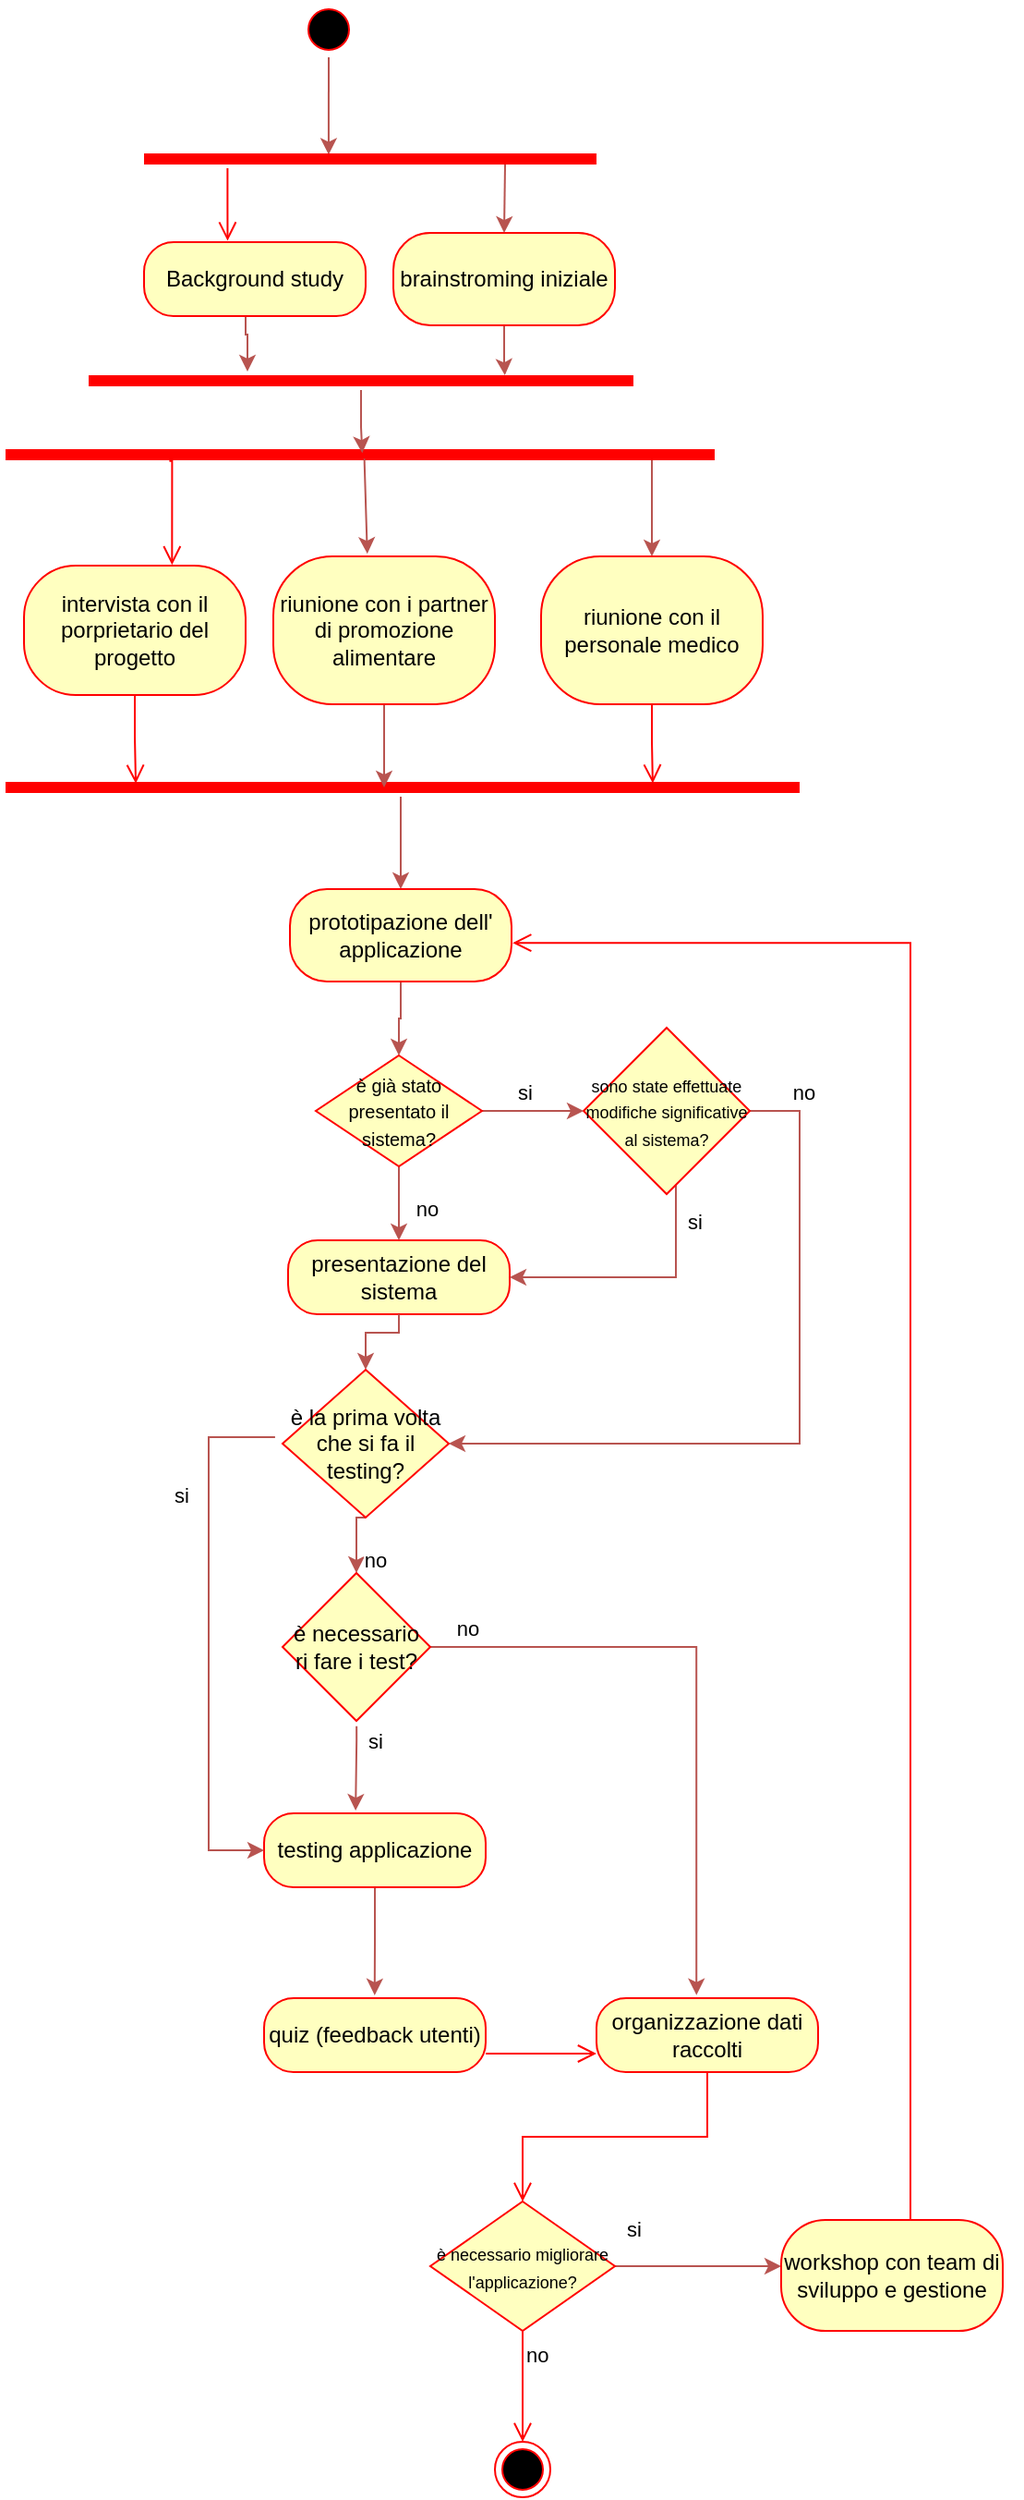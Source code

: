 <mxfile version="24.8.0">
  <diagram name="Pagina-1" id="WEDdbitrVK0wtf-hzy_Y">
    <mxGraphModel dx="2868" dy="1548" grid="1" gridSize="10" guides="1" tooltips="1" connect="1" arrows="1" fold="1" page="1" pageScale="1" pageWidth="827" pageHeight="1169" math="0" shadow="0">
      <root>
        <mxCell id="0" />
        <mxCell id="1" parent="0" />
        <mxCell id="pDNAQS96Y4eRlYrxa5AR-86" value="" style="edgeStyle=orthogonalEdgeStyle;rounded=0;orthogonalLoop=1;jettySize=auto;html=1;entryX=0.408;entryY=0.268;entryDx=0;entryDy=0;entryPerimeter=0;fillColor=#f8cecc;strokeColor=#b85450;" parent="1" source="6oTfmbWfJ7Sm30HUCNoA-2" target="pDNAQS96Y4eRlYrxa5AR-78" edge="1">
          <mxGeometry relative="1" as="geometry" />
        </mxCell>
        <mxCell id="6oTfmbWfJ7Sm30HUCNoA-2" value="" style="ellipse;html=1;shape=startState;fillColor=#000000;strokeColor=#ff0000;" parent="1" vertex="1">
          <mxGeometry x="420" width="30" height="30" as="geometry" />
        </mxCell>
        <mxCell id="pDNAQS96Y4eRlYrxa5AR-84" value="" style="edgeStyle=orthogonalEdgeStyle;rounded=0;orthogonalLoop=1;jettySize=auto;html=1;fillColor=#f8cecc;strokeColor=#b85450;" parent="1" source="6oTfmbWfJ7Sm30HUCNoA-4" target="pDNAQS96Y4eRlYrxa5AR-80" edge="1">
          <mxGeometry relative="1" as="geometry">
            <Array as="points">
              <mxPoint x="390" y="180" />
              <mxPoint x="391" y="180" />
            </Array>
          </mxGeometry>
        </mxCell>
        <mxCell id="6oTfmbWfJ7Sm30HUCNoA-4" value="Background study" style="rounded=1;whiteSpace=wrap;html=1;arcSize=40;fontColor=#000000;fillColor=#ffffc0;strokeColor=#ff0000;" parent="1" vertex="1">
          <mxGeometry x="335" y="130" width="120" height="40" as="geometry" />
        </mxCell>
        <mxCell id="pDNAQS96Y4eRlYrxa5AR-71" value="" style="edgeStyle=orthogonalEdgeStyle;rounded=0;orthogonalLoop=1;jettySize=auto;html=1;exitX=0.927;exitY=0.511;exitDx=0;exitDy=0;exitPerimeter=0;entryX=0.5;entryY=0;entryDx=0;entryDy=0;fillColor=#f8cecc;strokeColor=#b85450;" parent="1" source="6oTfmbWfJ7Sm30HUCNoA-6" target="pDNAQS96Y4eRlYrxa5AR-69" edge="1">
          <mxGeometry relative="1" as="geometry">
            <Array as="points">
              <mxPoint x="610" y="246" />
            </Array>
          </mxGeometry>
        </mxCell>
        <mxCell id="6oTfmbWfJ7Sm30HUCNoA-6" value="" style="shape=line;html=1;strokeWidth=6;strokeColor=#ff0000;" parent="1" vertex="1">
          <mxGeometry x="260" y="200" width="384" height="90" as="geometry" />
        </mxCell>
        <mxCell id="6oTfmbWfJ7Sm30HUCNoA-8" value="intervista con il porprietario del progetto" style="rounded=1;whiteSpace=wrap;html=1;arcSize=40;fontColor=#000000;fillColor=#ffffc0;strokeColor=#ff0000;" parent="1" vertex="1">
          <mxGeometry x="270" y="305" width="120" height="70" as="geometry" />
        </mxCell>
        <mxCell id="6oTfmbWfJ7Sm30HUCNoA-9" value="" style="edgeStyle=orthogonalEdgeStyle;html=1;verticalAlign=bottom;endArrow=open;endSize=8;strokeColor=#ff0000;rounded=0;entryX=0.164;entryY=0.287;entryDx=0;entryDy=0;entryPerimeter=0;" parent="1" source="6oTfmbWfJ7Sm30HUCNoA-8" target="6oTfmbWfJ7Sm30HUCNoA-16" edge="1">
          <mxGeometry relative="1" as="geometry">
            <mxPoint x="340" y="400" as="targetPoint" />
          </mxGeometry>
        </mxCell>
        <mxCell id="pDNAQS96Y4eRlYrxa5AR-85" value="" style="edgeStyle=orthogonalEdgeStyle;rounded=0;orthogonalLoop=1;jettySize=auto;html=1;fillColor=#f8cecc;strokeColor=#b85450;entryX=0.764;entryY=0.205;entryDx=0;entryDy=0;entryPerimeter=0;" parent="1" source="6oTfmbWfJ7Sm30HUCNoA-10" target="pDNAQS96Y4eRlYrxa5AR-80" edge="1">
          <mxGeometry relative="1" as="geometry">
            <Array as="points" />
          </mxGeometry>
        </mxCell>
        <mxCell id="6oTfmbWfJ7Sm30HUCNoA-10" value="brainstroming iniziale" style="rounded=1;whiteSpace=wrap;html=1;arcSize=40;fontColor=#000000;fillColor=#ffffc0;strokeColor=#ff0000;" parent="1" vertex="1">
          <mxGeometry x="470" y="125" width="120" height="50" as="geometry" />
        </mxCell>
        <mxCell id="6oTfmbWfJ7Sm30HUCNoA-13" value="" style="edgeStyle=orthogonalEdgeStyle;html=1;verticalAlign=bottom;endArrow=open;endSize=8;strokeColor=#ff0000;rounded=0;exitX=0.231;exitY=0.537;exitDx=0;exitDy=0;exitPerimeter=0;entryX=0.668;entryY=-0.005;entryDx=0;entryDy=0;entryPerimeter=0;" parent="1" source="6oTfmbWfJ7Sm30HUCNoA-6" target="6oTfmbWfJ7Sm30HUCNoA-8" edge="1">
          <mxGeometry relative="1" as="geometry">
            <mxPoint x="300" y="280" as="targetPoint" />
            <mxPoint x="380" y="269" as="sourcePoint" />
            <Array as="points">
              <mxPoint x="350" y="248" />
            </Array>
          </mxGeometry>
        </mxCell>
        <mxCell id="pDNAQS96Y4eRlYrxa5AR-49" value="" style="edgeStyle=orthogonalEdgeStyle;rounded=0;orthogonalLoop=1;jettySize=auto;html=1;fillColor=#f8cecc;strokeColor=#b85450;" parent="1" source="6oTfmbWfJ7Sm30HUCNoA-16" target="6oTfmbWfJ7Sm30HUCNoA-25" edge="1">
          <mxGeometry relative="1" as="geometry">
            <Array as="points">
              <mxPoint x="474" y="440" />
              <mxPoint x="474" y="440" />
            </Array>
          </mxGeometry>
        </mxCell>
        <mxCell id="6oTfmbWfJ7Sm30HUCNoA-16" value="" style="shape=line;html=1;strokeWidth=6;strokeColor=#ff0000;" parent="1" vertex="1">
          <mxGeometry x="260" y="420" width="430" height="10" as="geometry" />
        </mxCell>
        <mxCell id="6oTfmbWfJ7Sm30HUCNoA-18" value="presentazione del sistema" style="rounded=1;whiteSpace=wrap;html=1;arcSize=40;fontColor=#000000;fillColor=#ffffc0;strokeColor=#ff0000;" parent="1" vertex="1">
          <mxGeometry x="413" y="670" width="120" height="40" as="geometry" />
        </mxCell>
        <mxCell id="6oTfmbWfJ7Sm30HUCNoA-84" value="" style="edgeStyle=orthogonalEdgeStyle;rounded=0;orthogonalLoop=1;jettySize=auto;html=1;fillColor=#f8cecc;strokeColor=#b85450;entryX=0.5;entryY=0;entryDx=0;entryDy=0;" parent="1" source="6oTfmbWfJ7Sm30HUCNoA-18" target="pDNAQS96Y4eRlYrxa5AR-17" edge="1">
          <mxGeometry relative="1" as="geometry">
            <mxPoint x="405" y="560" as="sourcePoint" />
            <mxPoint x="405" y="654" as="targetPoint" />
            <Array as="points">
              <mxPoint x="473" y="720" />
              <mxPoint x="455" y="720" />
            </Array>
          </mxGeometry>
        </mxCell>
        <mxCell id="pDNAQS96Y4eRlYrxa5AR-55" value="" style="edgeStyle=orthogonalEdgeStyle;rounded=0;orthogonalLoop=1;jettySize=auto;html=1;fillColor=#f8cecc;strokeColor=#b85450;exitX=0.5;exitY=1;exitDx=0;exitDy=0;" parent="1" source="6oTfmbWfJ7Sm30HUCNoA-25" target="pDNAQS96Y4eRlYrxa5AR-52" edge="1">
          <mxGeometry relative="1" as="geometry">
            <mxPoint x="542" y="540" as="sourcePoint" />
          </mxGeometry>
        </mxCell>
        <mxCell id="6oTfmbWfJ7Sm30HUCNoA-25" value="prototipazione dell&#39; applicazione" style="rounded=1;whiteSpace=wrap;html=1;arcSize=40;fontColor=#000000;fillColor=#ffffc0;strokeColor=#ff0000;" parent="1" vertex="1">
          <mxGeometry x="414" y="480" width="120" height="50" as="geometry" />
        </mxCell>
        <mxCell id="6oTfmbWfJ7Sm30HUCNoA-60" value="" style="edgeStyle=orthogonalEdgeStyle;rounded=0;orthogonalLoop=1;jettySize=auto;html=1;fillColor=#f8cecc;strokeColor=#b85450;entryX=0.499;entryY=-0.039;entryDx=0;entryDy=0;entryPerimeter=0;" parent="1" source="6oTfmbWfJ7Sm30HUCNoA-38" target="6oTfmbWfJ7Sm30HUCNoA-53" edge="1">
          <mxGeometry relative="1" as="geometry">
            <mxPoint x="330" y="1060" as="targetPoint" />
            <Array as="points" />
          </mxGeometry>
        </mxCell>
        <mxCell id="6oTfmbWfJ7Sm30HUCNoA-38" value="testing applicazione" style="rounded=1;whiteSpace=wrap;html=1;arcSize=40;fontColor=#000000;fillColor=#ffffc0;strokeColor=#ff0000;" parent="1" vertex="1">
          <mxGeometry x="400" y="980" width="120" height="40" as="geometry" />
        </mxCell>
        <mxCell id="6oTfmbWfJ7Sm30HUCNoA-82" value="" style="edgeStyle=orthogonalEdgeStyle;rounded=0;orthogonalLoop=1;jettySize=auto;html=1;fillColor=#f8cecc;strokeColor=#b85450;" parent="1" source="6oTfmbWfJ7Sm30HUCNoA-47" target="pDNAQS96Y4eRlYrxa5AR-17" edge="1">
          <mxGeometry relative="1" as="geometry">
            <Array as="points">
              <mxPoint x="690" y="600" />
              <mxPoint x="690" y="780" />
            </Array>
            <mxPoint x="465" y="660" as="targetPoint" />
          </mxGeometry>
        </mxCell>
        <mxCell id="6oTfmbWfJ7Sm30HUCNoA-83" value="&lt;div&gt;no&lt;/div&gt;" style="edgeLabel;html=1;align=center;verticalAlign=middle;resizable=0;points=[];" parent="6oTfmbWfJ7Sm30HUCNoA-82" vertex="1" connectable="0">
          <mxGeometry x="-0.914" y="3" relative="1" as="geometry">
            <mxPoint x="12" y="-7" as="offset" />
          </mxGeometry>
        </mxCell>
        <mxCell id="pDNAQS96Y4eRlYrxa5AR-50" value="" style="edgeStyle=orthogonalEdgeStyle;rounded=0;orthogonalLoop=1;jettySize=auto;html=1;fillColor=#f8cecc;strokeColor=#b85450;" parent="1" source="6oTfmbWfJ7Sm30HUCNoA-47" target="6oTfmbWfJ7Sm30HUCNoA-18" edge="1">
          <mxGeometry relative="1" as="geometry">
            <Array as="points">
              <mxPoint x="623" y="690" />
            </Array>
          </mxGeometry>
        </mxCell>
        <mxCell id="pDNAQS96Y4eRlYrxa5AR-51" value="si" style="edgeLabel;html=1;align=center;verticalAlign=middle;resizable=0;points=[];" parent="pDNAQS96Y4eRlYrxa5AR-50" vertex="1" connectable="0">
          <mxGeometry x="-0.508" relative="1" as="geometry">
            <mxPoint x="10" y="-15" as="offset" />
          </mxGeometry>
        </mxCell>
        <mxCell id="6oTfmbWfJ7Sm30HUCNoA-47" value="&lt;font style=&quot;font-size: 9px;&quot;&gt;sono state effettuate modifiche significative al sistema?&lt;/font&gt;" style="rhombus;whiteSpace=wrap;html=1;fontColor=#000000;fillColor=#ffffc0;strokeColor=#ff0000;" parent="1" vertex="1">
          <mxGeometry x="573" y="555" width="90" height="90" as="geometry" />
        </mxCell>
        <mxCell id="6oTfmbWfJ7Sm30HUCNoA-53" value="quiz (feedback utenti)" style="rounded=1;whiteSpace=wrap;html=1;arcSize=40;fontColor=#000000;fillColor=#ffffc0;strokeColor=#ff0000;" parent="1" vertex="1">
          <mxGeometry x="400" y="1080" width="120" height="40" as="geometry" />
        </mxCell>
        <mxCell id="6oTfmbWfJ7Sm30HUCNoA-54" value="" style="edgeStyle=orthogonalEdgeStyle;html=1;verticalAlign=bottom;endArrow=open;endSize=8;strokeColor=#ff0000;rounded=0;entryX=0;entryY=0.75;entryDx=0;entryDy=0;" parent="1" source="6oTfmbWfJ7Sm30HUCNoA-53" target="6oTfmbWfJ7Sm30HUCNoA-65" edge="1">
          <mxGeometry relative="1" as="geometry">
            <mxPoint x="404.68" y="934.14" as="targetPoint" />
            <Array as="points">
              <mxPoint x="480" y="1100" />
              <mxPoint x="480" y="1110" />
            </Array>
          </mxGeometry>
        </mxCell>
        <mxCell id="6oTfmbWfJ7Sm30HUCNoA-65" value="organizzazione dati raccolti" style="rounded=1;whiteSpace=wrap;html=1;arcSize=40;fontColor=#000000;fillColor=#ffffc0;strokeColor=#ff0000;" parent="1" vertex="1">
          <mxGeometry x="580" y="1080" width="120" height="40" as="geometry" />
        </mxCell>
        <mxCell id="6oTfmbWfJ7Sm30HUCNoA-66" value="" style="edgeStyle=orthogonalEdgeStyle;html=1;verticalAlign=bottom;endArrow=open;endSize=8;strokeColor=#ff0000;rounded=0;entryX=0.5;entryY=0;entryDx=0;entryDy=0;" parent="1" source="6oTfmbWfJ7Sm30HUCNoA-65" target="6oTfmbWfJ7Sm30HUCNoA-68" edge="1">
          <mxGeometry relative="1" as="geometry">
            <mxPoint x="540" y="1040" as="targetPoint" />
          </mxGeometry>
        </mxCell>
        <mxCell id="pDNAQS96Y4eRlYrxa5AR-66" value="" style="edgeStyle=orthogonalEdgeStyle;rounded=0;orthogonalLoop=1;jettySize=auto;html=1;fillColor=#f8cecc;strokeColor=#b85450;exitX=1;exitY=0.5;exitDx=0;exitDy=0;entryX=0;entryY=0.417;entryDx=0;entryDy=0;entryPerimeter=0;" parent="1" source="6oTfmbWfJ7Sm30HUCNoA-68" target="pDNAQS96Y4eRlYrxa5AR-64" edge="1">
          <mxGeometry relative="1" as="geometry">
            <mxPoint x="590" y="1222.5" as="sourcePoint" />
            <mxPoint x="680" y="1227.5" as="targetPoint" />
            <Array as="points">
              <mxPoint x="660" y="1225" />
              <mxPoint x="660" y="1225" />
            </Array>
          </mxGeometry>
        </mxCell>
        <mxCell id="pDNAQS96Y4eRlYrxa5AR-67" value="si" style="edgeLabel;html=1;align=center;verticalAlign=middle;resizable=0;points=[];" parent="pDNAQS96Y4eRlYrxa5AR-66" vertex="1" connectable="0">
          <mxGeometry x="-0.184" relative="1" as="geometry">
            <mxPoint x="-27" y="-20" as="offset" />
          </mxGeometry>
        </mxCell>
        <mxCell id="6oTfmbWfJ7Sm30HUCNoA-68" value="&lt;font style=&quot;font-size: 9px;&quot;&gt;è necessario migliorare l&#39;applicazione?&lt;/font&gt;" style="rhombus;whiteSpace=wrap;html=1;fontColor=#000000;fillColor=#ffffc0;strokeColor=#ff0000;" parent="1" vertex="1">
          <mxGeometry x="490" y="1190" width="100" height="70" as="geometry" />
        </mxCell>
        <mxCell id="6oTfmbWfJ7Sm30HUCNoA-70" value="no" style="edgeStyle=orthogonalEdgeStyle;html=1;align=left;verticalAlign=top;endArrow=open;endSize=8;strokeColor=#ff0000;rounded=0;" parent="1" source="6oTfmbWfJ7Sm30HUCNoA-68" target="6oTfmbWfJ7Sm30HUCNoA-71" edge="1">
          <mxGeometry x="-1" relative="1" as="geometry">
            <mxPoint x="540" y="1125" as="targetPoint" />
          </mxGeometry>
        </mxCell>
        <mxCell id="6oTfmbWfJ7Sm30HUCNoA-71" value="" style="ellipse;html=1;shape=endState;fillColor=#000000;strokeColor=#ff0000;" parent="1" vertex="1">
          <mxGeometry x="525" y="1320" width="30" height="30" as="geometry" />
        </mxCell>
        <mxCell id="6oTfmbWfJ7Sm30HUCNoA-87" value="" style="edgeStyle=orthogonalEdgeStyle;html=1;verticalAlign=bottom;endArrow=open;endSize=8;strokeColor=#ff0000;rounded=0;exitX=1;exitY=0.5;exitDx=0;exitDy=0;entryX=1.005;entryY=0.582;entryDx=0;entryDy=0;entryPerimeter=0;" parent="1" source="pDNAQS96Y4eRlYrxa5AR-64" target="6oTfmbWfJ7Sm30HUCNoA-25" edge="1">
          <mxGeometry relative="1" as="geometry">
            <mxPoint x="470" y="360" as="targetPoint" />
            <mxPoint x="628.5" y="1008" as="sourcePoint" />
            <Array as="points">
              <mxPoint x="750" y="1230" />
              <mxPoint x="750" y="509" />
            </Array>
          </mxGeometry>
        </mxCell>
        <mxCell id="pDNAQS96Y4eRlYrxa5AR-15" value="" style="edgeStyle=orthogonalEdgeStyle;rounded=0;orthogonalLoop=1;jettySize=auto;html=1;fillColor=#f8cecc;strokeColor=#b85450;exitX=0.5;exitY=1;exitDx=0;exitDy=0;" parent="1" source="pDNAQS96Y4eRlYrxa5AR-17" target="pDNAQS96Y4eRlYrxa5AR-18" edge="1">
          <mxGeometry relative="1" as="geometry">
            <Array as="points">
              <mxPoint x="450" y="840" />
              <mxPoint x="450" y="840" />
            </Array>
          </mxGeometry>
        </mxCell>
        <mxCell id="pDNAQS96Y4eRlYrxa5AR-16" value="no" style="edgeLabel;html=1;align=center;verticalAlign=middle;resizable=0;points=[];" parent="pDNAQS96Y4eRlYrxa5AR-15" vertex="1" connectable="0">
          <mxGeometry x="0.54" y="-2" relative="1" as="geometry">
            <mxPoint x="12" y="1" as="offset" />
          </mxGeometry>
        </mxCell>
        <mxCell id="pDNAQS96Y4eRlYrxa5AR-20" value="" style="edgeStyle=orthogonalEdgeStyle;rounded=0;orthogonalLoop=1;jettySize=auto;html=1;fillColor=#f8cecc;strokeColor=#b85450;exitX=-0.045;exitY=0.456;exitDx=0;exitDy=0;exitPerimeter=0;" parent="1" source="pDNAQS96Y4eRlYrxa5AR-17" target="6oTfmbWfJ7Sm30HUCNoA-38" edge="1">
          <mxGeometry relative="1" as="geometry">
            <Array as="points">
              <mxPoint x="370" y="776" />
              <mxPoint x="370" y="1000" />
            </Array>
          </mxGeometry>
        </mxCell>
        <mxCell id="pDNAQS96Y4eRlYrxa5AR-42" value="si" style="edgeLabel;html=1;align=center;verticalAlign=middle;resizable=0;points=[];" parent="pDNAQS96Y4eRlYrxa5AR-20" vertex="1" connectable="0">
          <mxGeometry x="-0.5" y="2" relative="1" as="geometry">
            <mxPoint x="-17" y="-5" as="offset" />
          </mxGeometry>
        </mxCell>
        <mxCell id="pDNAQS96Y4eRlYrxa5AR-17" value="è la prima volta che si fa il testing?" style="rhombus;whiteSpace=wrap;html=1;fontColor=#000000;fillColor=#ffffc0;strokeColor=#ff0000;" parent="1" vertex="1">
          <mxGeometry x="410" y="740" width="90" height="80" as="geometry" />
        </mxCell>
        <mxCell id="pDNAQS96Y4eRlYrxa5AR-21" value="" style="edgeStyle=orthogonalEdgeStyle;rounded=0;orthogonalLoop=1;jettySize=auto;html=1;entryX=0.413;entryY=-0.036;entryDx=0;entryDy=0;fillColor=#f8cecc;strokeColor=#b85450;exitX=0.501;exitY=1.036;exitDx=0;exitDy=0;exitPerimeter=0;entryPerimeter=0;" parent="1" source="pDNAQS96Y4eRlYrxa5AR-18" target="6oTfmbWfJ7Sm30HUCNoA-38" edge="1">
          <mxGeometry relative="1" as="geometry">
            <Array as="points">
              <mxPoint x="450" y="940" />
              <mxPoint x="450" y="940" />
            </Array>
          </mxGeometry>
        </mxCell>
        <mxCell id="pDNAQS96Y4eRlYrxa5AR-22" value="si" style="edgeLabel;html=1;align=center;verticalAlign=middle;resizable=0;points=[];" parent="pDNAQS96Y4eRlYrxa5AR-21" vertex="1" connectable="0">
          <mxGeometry x="-0.617" y="-4" relative="1" as="geometry">
            <mxPoint x="14" y="-1" as="offset" />
          </mxGeometry>
        </mxCell>
        <mxCell id="pDNAQS96Y4eRlYrxa5AR-23" value="" style="edgeStyle=orthogonalEdgeStyle;rounded=0;orthogonalLoop=1;jettySize=auto;html=1;fillColor=#f8cecc;strokeColor=#b85450;exitX=1;exitY=0.5;exitDx=0;exitDy=0;entryX=0.451;entryY=-0.042;entryDx=0;entryDy=0;entryPerimeter=0;" parent="1" source="pDNAQS96Y4eRlYrxa5AR-18" target="6oTfmbWfJ7Sm30HUCNoA-65" edge="1">
          <mxGeometry relative="1" as="geometry">
            <mxPoint x="474.01" y="659.48" as="sourcePoint" />
            <mxPoint x="440" y="935" as="targetPoint" />
            <Array as="points">
              <mxPoint x="634" y="890" />
            </Array>
          </mxGeometry>
        </mxCell>
        <mxCell id="pDNAQS96Y4eRlYrxa5AR-31" value="no" style="edgeLabel;html=1;align=center;verticalAlign=middle;resizable=0;points=[];" parent="pDNAQS96Y4eRlYrxa5AR-23" vertex="1" connectable="0">
          <mxGeometry x="-0.933" y="2" relative="1" as="geometry">
            <mxPoint x="9" y="-8" as="offset" />
          </mxGeometry>
        </mxCell>
        <mxCell id="pDNAQS96Y4eRlYrxa5AR-18" value="è necessario ri fare i test?" style="rhombus;whiteSpace=wrap;html=1;fontColor=#000000;fillColor=#ffffc0;strokeColor=#ff0000;" parent="1" vertex="1">
          <mxGeometry x="410" y="850" width="80" height="80" as="geometry" />
        </mxCell>
        <mxCell id="pDNAQS96Y4eRlYrxa5AR-59" value="" style="edgeStyle=orthogonalEdgeStyle;rounded=0;orthogonalLoop=1;jettySize=auto;html=1;entryX=0.5;entryY=0;entryDx=0;entryDy=0;fillColor=#f8cecc;strokeColor=#b85450;" parent="1" source="pDNAQS96Y4eRlYrxa5AR-52" target="6oTfmbWfJ7Sm30HUCNoA-18" edge="1">
          <mxGeometry relative="1" as="geometry" />
        </mxCell>
        <mxCell id="pDNAQS96Y4eRlYrxa5AR-61" value="&lt;div&gt;no&lt;/div&gt;" style="edgeLabel;html=1;align=center;verticalAlign=middle;resizable=0;points=[];" parent="pDNAQS96Y4eRlYrxa5AR-59" vertex="1" connectable="0">
          <mxGeometry x="0.125" relative="1" as="geometry">
            <mxPoint x="15" as="offset" />
          </mxGeometry>
        </mxCell>
        <mxCell id="pDNAQS96Y4eRlYrxa5AR-62" value="" style="edgeStyle=orthogonalEdgeStyle;rounded=0;orthogonalLoop=1;jettySize=auto;html=1;fillColor=#f8cecc;strokeColor=#b85450;" parent="1" source="pDNAQS96Y4eRlYrxa5AR-52" target="6oTfmbWfJ7Sm30HUCNoA-47" edge="1">
          <mxGeometry relative="1" as="geometry" />
        </mxCell>
        <mxCell id="pDNAQS96Y4eRlYrxa5AR-63" value="si" style="edgeLabel;html=1;align=center;verticalAlign=middle;resizable=0;points=[];" parent="pDNAQS96Y4eRlYrxa5AR-62" vertex="1" connectable="0">
          <mxGeometry x="-0.432" y="4" relative="1" as="geometry">
            <mxPoint x="7" y="-6" as="offset" />
          </mxGeometry>
        </mxCell>
        <mxCell id="pDNAQS96Y4eRlYrxa5AR-52" value="&lt;font style=&quot;font-size: 10px;&quot;&gt;è già stato presentato il sistema?&lt;/font&gt;" style="rhombus;whiteSpace=wrap;html=1;fontColor=#000000;fillColor=#ffffc0;strokeColor=#ff0000;" parent="1" vertex="1">
          <mxGeometry x="428" y="570" width="90" height="60" as="geometry" />
        </mxCell>
        <mxCell id="pDNAQS96Y4eRlYrxa5AR-64" value="workshop con team di sviluppo e gestione" style="rounded=1;whiteSpace=wrap;html=1;arcSize=40;fontColor=#000000;fillColor=#ffffc0;strokeColor=#ff0000;" parent="1" vertex="1">
          <mxGeometry x="680" y="1200" width="120" height="60" as="geometry" />
        </mxCell>
        <mxCell id="pDNAQS96Y4eRlYrxa5AR-74" value="" style="edgeStyle=orthogonalEdgeStyle;rounded=0;orthogonalLoop=1;jettySize=auto;html=1;fillColor=#f8cecc;strokeColor=#b85450;" parent="1" source="pDNAQS96Y4eRlYrxa5AR-68" edge="1">
          <mxGeometry relative="1" as="geometry">
            <Array as="points">
              <mxPoint x="465" y="423" />
            </Array>
            <mxPoint x="465" y="425" as="targetPoint" />
          </mxGeometry>
        </mxCell>
        <mxCell id="pDNAQS96Y4eRlYrxa5AR-68" value="riunione con i partner di promozione alimentare" style="rounded=1;whiteSpace=wrap;html=1;arcSize=40;fontColor=#000000;fillColor=#ffffc0;strokeColor=#ff0000;" parent="1" vertex="1">
          <mxGeometry x="405" y="300" width="120" height="80" as="geometry" />
        </mxCell>
        <mxCell id="pDNAQS96Y4eRlYrxa5AR-69" value="riunione con il personale medico" style="rounded=1;whiteSpace=wrap;html=1;arcSize=40;fontColor=#000000;fillColor=#ffffc0;strokeColor=#ff0000;" parent="1" vertex="1">
          <mxGeometry x="550" y="300" width="120" height="80" as="geometry" />
        </mxCell>
        <mxCell id="pDNAQS96Y4eRlYrxa5AR-70" value="" style="edgeStyle=orthogonalEdgeStyle;html=1;verticalAlign=bottom;endArrow=open;endSize=8;strokeColor=#ff0000;rounded=0;entryX=0.815;entryY=0.271;entryDx=0;entryDy=0;entryPerimeter=0;" parent="1" source="pDNAQS96Y4eRlYrxa5AR-69" target="6oTfmbWfJ7Sm30HUCNoA-16" edge="1">
          <mxGeometry relative="1" as="geometry">
            <mxPoint x="679" y="350" as="targetPoint" />
            <Array as="points">
              <mxPoint x="610" y="400" />
              <mxPoint x="611" y="400" />
            </Array>
          </mxGeometry>
        </mxCell>
        <mxCell id="pDNAQS96Y4eRlYrxa5AR-83" value="" style="edgeStyle=orthogonalEdgeStyle;rounded=0;orthogonalLoop=1;jettySize=auto;html=1;entryX=0.5;entryY=0;entryDx=0;entryDy=0;exitX=0.798;exitY=0.753;exitDx=0;exitDy=0;exitPerimeter=0;fillColor=#f8cecc;strokeColor=#b85450;" parent="1" source="pDNAQS96Y4eRlYrxa5AR-78" target="6oTfmbWfJ7Sm30HUCNoA-10" edge="1">
          <mxGeometry relative="1" as="geometry" />
        </mxCell>
        <mxCell id="pDNAQS96Y4eRlYrxa5AR-78" value="" style="shape=line;html=1;strokeWidth=6;strokeColor=#ff0000;" parent="1" vertex="1">
          <mxGeometry x="335" y="80" width="245" height="10" as="geometry" />
        </mxCell>
        <mxCell id="pDNAQS96Y4eRlYrxa5AR-79" value="" style="edgeStyle=orthogonalEdgeStyle;html=1;verticalAlign=bottom;endArrow=open;endSize=8;strokeColor=#ff0000;rounded=0;entryX=0.377;entryY=-0.018;entryDx=0;entryDy=0;entryPerimeter=0;" parent="1" source="pDNAQS96Y4eRlYrxa5AR-78" target="6oTfmbWfJ7Sm30HUCNoA-4" edge="1">
          <mxGeometry relative="1" as="geometry">
            <mxPoint x="780" y="160" as="targetPoint" />
            <Array as="points">
              <mxPoint x="380" y="110" />
            </Array>
          </mxGeometry>
        </mxCell>
        <mxCell id="pDNAQS96Y4eRlYrxa5AR-87" value="" style="edgeStyle=orthogonalEdgeStyle;rounded=0;orthogonalLoop=1;jettySize=auto;html=1;fillColor=#f8cecc;strokeColor=#b85450;entryX=0.503;entryY=0.49;entryDx=0;entryDy=0;entryPerimeter=0;" parent="1" source="pDNAQS96Y4eRlYrxa5AR-80" target="6oTfmbWfJ7Sm30HUCNoA-6" edge="1">
          <mxGeometry relative="1" as="geometry">
            <mxPoint x="440" y="245" as="targetPoint" />
          </mxGeometry>
        </mxCell>
        <mxCell id="pDNAQS96Y4eRlYrxa5AR-80" value="" style="shape=line;html=1;strokeWidth=6;strokeColor=#ff0000;" parent="1" vertex="1">
          <mxGeometry x="305" y="200" width="295" height="10" as="geometry" />
        </mxCell>
        <mxCell id="_4QLzQRZx_QUlksVbtXQ-1" value="" style="endArrow=classic;html=1;rounded=0;exitX=0.506;exitY=0.524;exitDx=0;exitDy=0;exitPerimeter=0;entryX=0.424;entryY=-0.018;entryDx=0;entryDy=0;entryPerimeter=0;fillColor=#f8cecc;strokeColor=#b85450;" edge="1" parent="1" source="6oTfmbWfJ7Sm30HUCNoA-6" target="pDNAQS96Y4eRlYrxa5AR-68">
          <mxGeometry width="50" height="50" relative="1" as="geometry">
            <mxPoint x="510" y="400" as="sourcePoint" />
            <mxPoint x="560" y="350" as="targetPoint" />
          </mxGeometry>
        </mxCell>
      </root>
    </mxGraphModel>
  </diagram>
</mxfile>
